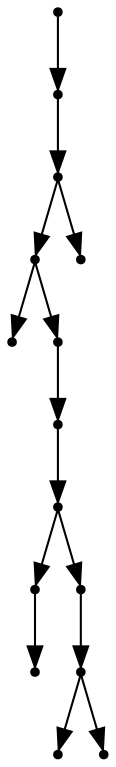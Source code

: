 digraph {
  14 [shape=point];
  13 [shape=point];
  12 [shape=point];
  10 [shape=point];
  0 [shape=point];
  9 [shape=point];
  8 [shape=point];
  7 [shape=point];
  2 [shape=point];
  1 [shape=point];
  6 [shape=point];
  5 [shape=point];
  3 [shape=point];
  4 [shape=point];
  11 [shape=point];
14 -> 13;
13 -> 12;
12 -> 10;
10 -> 0;
10 -> 9;
9 -> 8;
8 -> 7;
7 -> 2;
2 -> 1;
7 -> 6;
6 -> 5;
5 -> 3;
5 -> 4;
12 -> 11;
}
